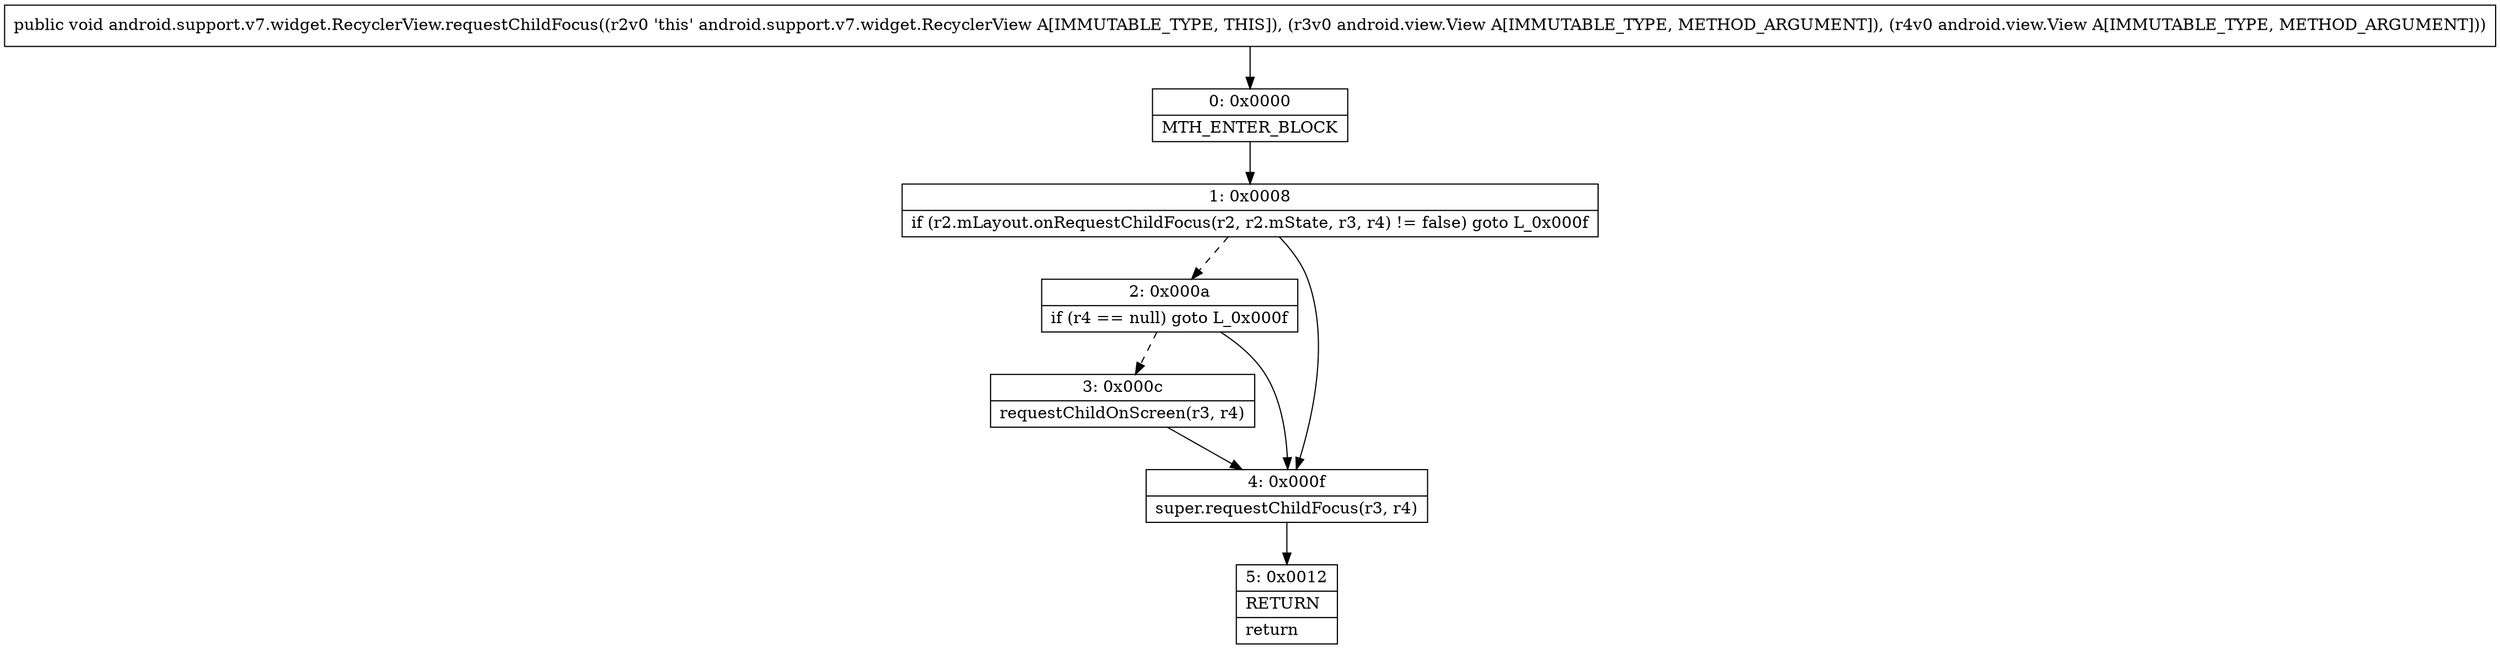 digraph "CFG forandroid.support.v7.widget.RecyclerView.requestChildFocus(Landroid\/view\/View;Landroid\/view\/View;)V" {
Node_0 [shape=record,label="{0\:\ 0x0000|MTH_ENTER_BLOCK\l}"];
Node_1 [shape=record,label="{1\:\ 0x0008|if (r2.mLayout.onRequestChildFocus(r2, r2.mState, r3, r4) != false) goto L_0x000f\l}"];
Node_2 [shape=record,label="{2\:\ 0x000a|if (r4 == null) goto L_0x000f\l}"];
Node_3 [shape=record,label="{3\:\ 0x000c|requestChildOnScreen(r3, r4)\l}"];
Node_4 [shape=record,label="{4\:\ 0x000f|super.requestChildFocus(r3, r4)\l}"];
Node_5 [shape=record,label="{5\:\ 0x0012|RETURN\l|return\l}"];
MethodNode[shape=record,label="{public void android.support.v7.widget.RecyclerView.requestChildFocus((r2v0 'this' android.support.v7.widget.RecyclerView A[IMMUTABLE_TYPE, THIS]), (r3v0 android.view.View A[IMMUTABLE_TYPE, METHOD_ARGUMENT]), (r4v0 android.view.View A[IMMUTABLE_TYPE, METHOD_ARGUMENT])) }"];
MethodNode -> Node_0;
Node_0 -> Node_1;
Node_1 -> Node_2[style=dashed];
Node_1 -> Node_4;
Node_2 -> Node_3[style=dashed];
Node_2 -> Node_4;
Node_3 -> Node_4;
Node_4 -> Node_5;
}

